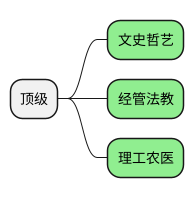 %%  E:\Program\Android\jdk8u322-b06\bin\java -jar C:\ProgramData\chocolatey\lib\plantuml\tools\plantuml.jar   -charset UTF-8 知.puml
@startmindmap
<style>
mindmapDiagram {
  .green {
    BackgroundColor lightgreen
  }
  .rose {
    BackgroundColor #FFBBCC
  }
  .your_style_name {
    BackgroundColor lightblue
  }
}
</style>
+ 顶级
++ 文史哲艺<<green>>
++ 经管法教<<green>>
++ 理工农医<<green>>

@endmindmap